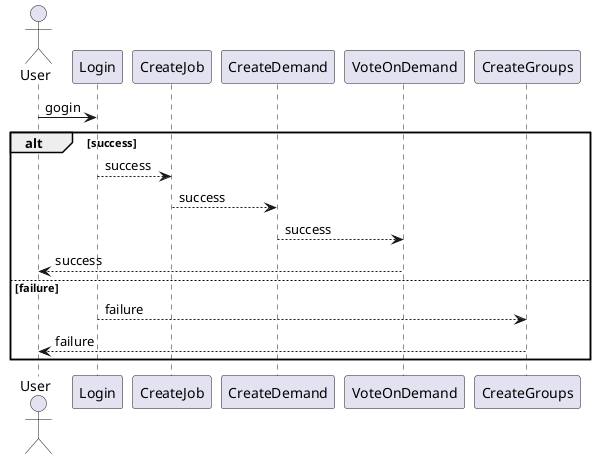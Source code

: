 @startuml UnionDemands
actor User 
User -> Login: gogin
alt success 
    CreateJob <-- Login: success
    CreateDemand <-- CreateJob: success 
    VoteOnDemand <-- CreateDemand: success 
    User <-- VoteOnDemand: success 
else failure 
    CreateGroups <-- Login: failure 
    User <-- CreateGroups: failure
end
@enduml